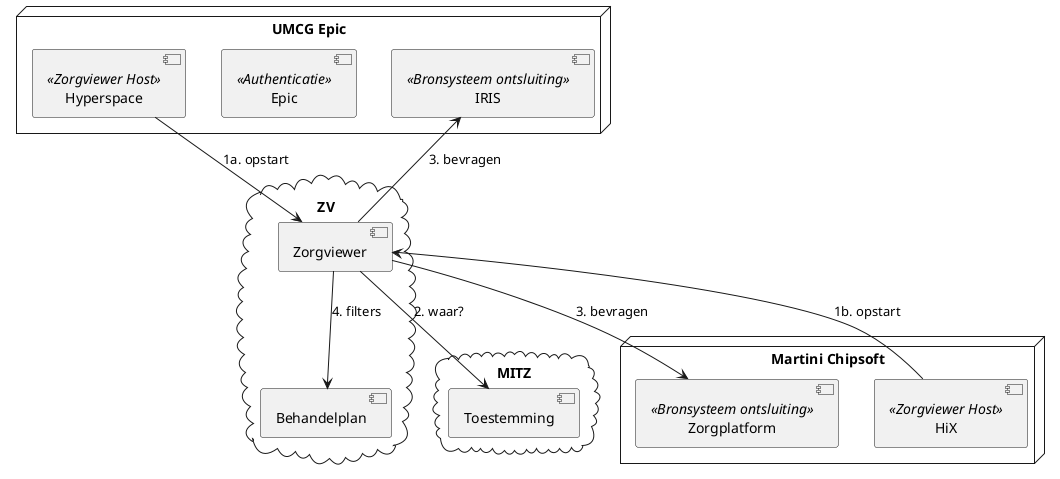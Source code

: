 @startuml

node "UMCG Epic" {
 [Hyperspace] <<Zorgviewer Host>>
 [Epic] <<Authenticatie>>
 [IRIS] <<Bronsysteem ontsluiting>>
}

cloud "ZV" {
 [Zorgviewer]
 [Behandelplan]
}

cloud "MITZ" {
 [Toestemming]
}

[Zorgviewer]-->[Toestemming] : 2. waar?

node "Martini Chipsoft" {
 [HiX] <<Zorgviewer Host>>
 [Zorgplatform] <<Authenticatie>>
 [Zorgplatform] <<Bronsysteem ontsluiting>>
}

[Hyperspace] --> [Zorgviewer] :  1a. opstart
[HiX] --> [Zorgviewer] : 1b. opstart
[Zorgviewer] --> [Zorgplatform] : 3. bevragen
[Zorgviewer] --> [IRIS] : 3. bevragen

[Zorgviewer]-->[Behandelplan] : 4. filters

@enduml